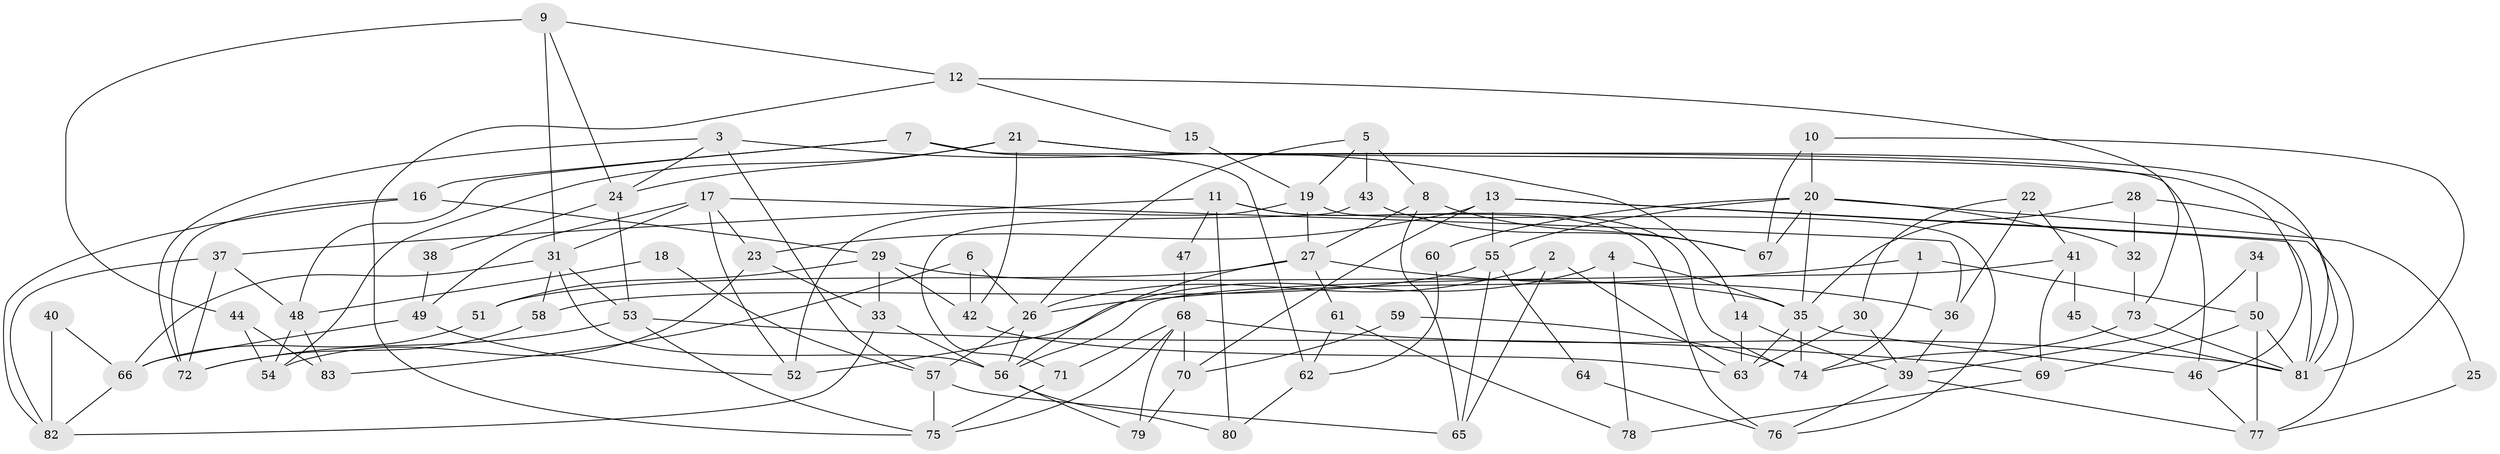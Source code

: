 // coarse degree distribution, {9: 0.061224489795918366, 5: 0.22448979591836735, 4: 0.20408163265306123, 10: 0.04081632653061224, 6: 0.10204081632653061, 13: 0.02040816326530612, 8: 0.02040816326530612, 7: 0.04081632653061224, 3: 0.10204081632653061, 2: 0.16326530612244897, 14: 0.02040816326530612}
// Generated by graph-tools (version 1.1) at 2025/18/03/04/25 18:18:44]
// undirected, 83 vertices, 166 edges
graph export_dot {
graph [start="1"]
  node [color=gray90,style=filled];
  1;
  2;
  3;
  4;
  5;
  6;
  7;
  8;
  9;
  10;
  11;
  12;
  13;
  14;
  15;
  16;
  17;
  18;
  19;
  20;
  21;
  22;
  23;
  24;
  25;
  26;
  27;
  28;
  29;
  30;
  31;
  32;
  33;
  34;
  35;
  36;
  37;
  38;
  39;
  40;
  41;
  42;
  43;
  44;
  45;
  46;
  47;
  48;
  49;
  50;
  51;
  52;
  53;
  54;
  55;
  56;
  57;
  58;
  59;
  60;
  61;
  62;
  63;
  64;
  65;
  66;
  67;
  68;
  69;
  70;
  71;
  72;
  73;
  74;
  75;
  76;
  77;
  78;
  79;
  80;
  81;
  82;
  83;
  1 -- 26;
  1 -- 50;
  1 -- 74;
  2 -- 63;
  2 -- 26;
  2 -- 65;
  3 -- 24;
  3 -- 72;
  3 -- 14;
  3 -- 57;
  4 -- 35;
  4 -- 52;
  4 -- 78;
  5 -- 8;
  5 -- 26;
  5 -- 19;
  5 -- 43;
  6 -- 42;
  6 -- 26;
  6 -- 83;
  7 -- 62;
  7 -- 48;
  7 -- 16;
  7 -- 46;
  8 -- 67;
  8 -- 65;
  8 -- 27;
  9 -- 24;
  9 -- 31;
  9 -- 12;
  9 -- 44;
  10 -- 81;
  10 -- 20;
  10 -- 67;
  11 -- 74;
  11 -- 37;
  11 -- 47;
  11 -- 76;
  11 -- 80;
  12 -- 73;
  12 -- 15;
  12 -- 75;
  13 -- 81;
  13 -- 77;
  13 -- 23;
  13 -- 55;
  13 -- 70;
  14 -- 63;
  14 -- 39;
  15 -- 19;
  16 -- 29;
  16 -- 72;
  16 -- 82;
  17 -- 23;
  17 -- 49;
  17 -- 31;
  17 -- 36;
  17 -- 52;
  18 -- 48;
  18 -- 57;
  19 -- 76;
  19 -- 27;
  19 -- 52;
  20 -- 55;
  20 -- 67;
  20 -- 25;
  20 -- 32;
  20 -- 35;
  20 -- 60;
  21 -- 46;
  21 -- 54;
  21 -- 24;
  21 -- 42;
  21 -- 81;
  22 -- 41;
  22 -- 36;
  22 -- 30;
  23 -- 33;
  23 -- 54;
  24 -- 53;
  24 -- 38;
  25 -- 77;
  26 -- 56;
  26 -- 57;
  27 -- 36;
  27 -- 51;
  27 -- 56;
  27 -- 61;
  28 -- 81;
  28 -- 35;
  28 -- 32;
  29 -- 33;
  29 -- 35;
  29 -- 42;
  29 -- 51;
  30 -- 39;
  30 -- 63;
  31 -- 58;
  31 -- 53;
  31 -- 56;
  31 -- 66;
  32 -- 73;
  33 -- 56;
  33 -- 82;
  34 -- 39;
  34 -- 50;
  35 -- 63;
  35 -- 46;
  35 -- 74;
  36 -- 39;
  37 -- 72;
  37 -- 82;
  37 -- 48;
  38 -- 49;
  39 -- 76;
  39 -- 77;
  40 -- 82;
  40 -- 66;
  41 -- 56;
  41 -- 69;
  41 -- 45;
  42 -- 63;
  43 -- 71;
  43 -- 67;
  44 -- 54;
  44 -- 83;
  45 -- 81;
  46 -- 77;
  47 -- 68;
  48 -- 83;
  48 -- 54;
  49 -- 66;
  49 -- 52;
  50 -- 81;
  50 -- 77;
  50 -- 69;
  51 -- 66;
  53 -- 75;
  53 -- 69;
  53 -- 72;
  55 -- 65;
  55 -- 58;
  55 -- 64;
  56 -- 79;
  56 -- 80;
  57 -- 75;
  57 -- 65;
  58 -- 72;
  59 -- 70;
  59 -- 74;
  60 -- 62;
  61 -- 78;
  61 -- 62;
  62 -- 80;
  64 -- 76;
  66 -- 82;
  68 -- 79;
  68 -- 81;
  68 -- 70;
  68 -- 71;
  68 -- 75;
  69 -- 78;
  70 -- 79;
  71 -- 75;
  73 -- 74;
  73 -- 81;
}
